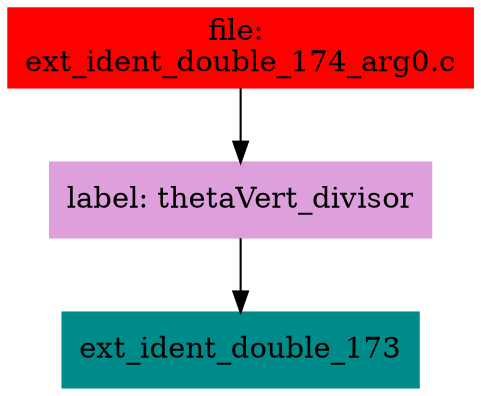 digraph G {
node [shape=box]

0 [label="file: 
ext_ident_double_174_arg0.c",color=red, style=filled]
1 [label="label: thetaVert_divisor",color=plum, style=filled]
0 -> 1
2 [label="ext_ident_double_173",color=cyan4, style=filled]
1 -> 2


}

